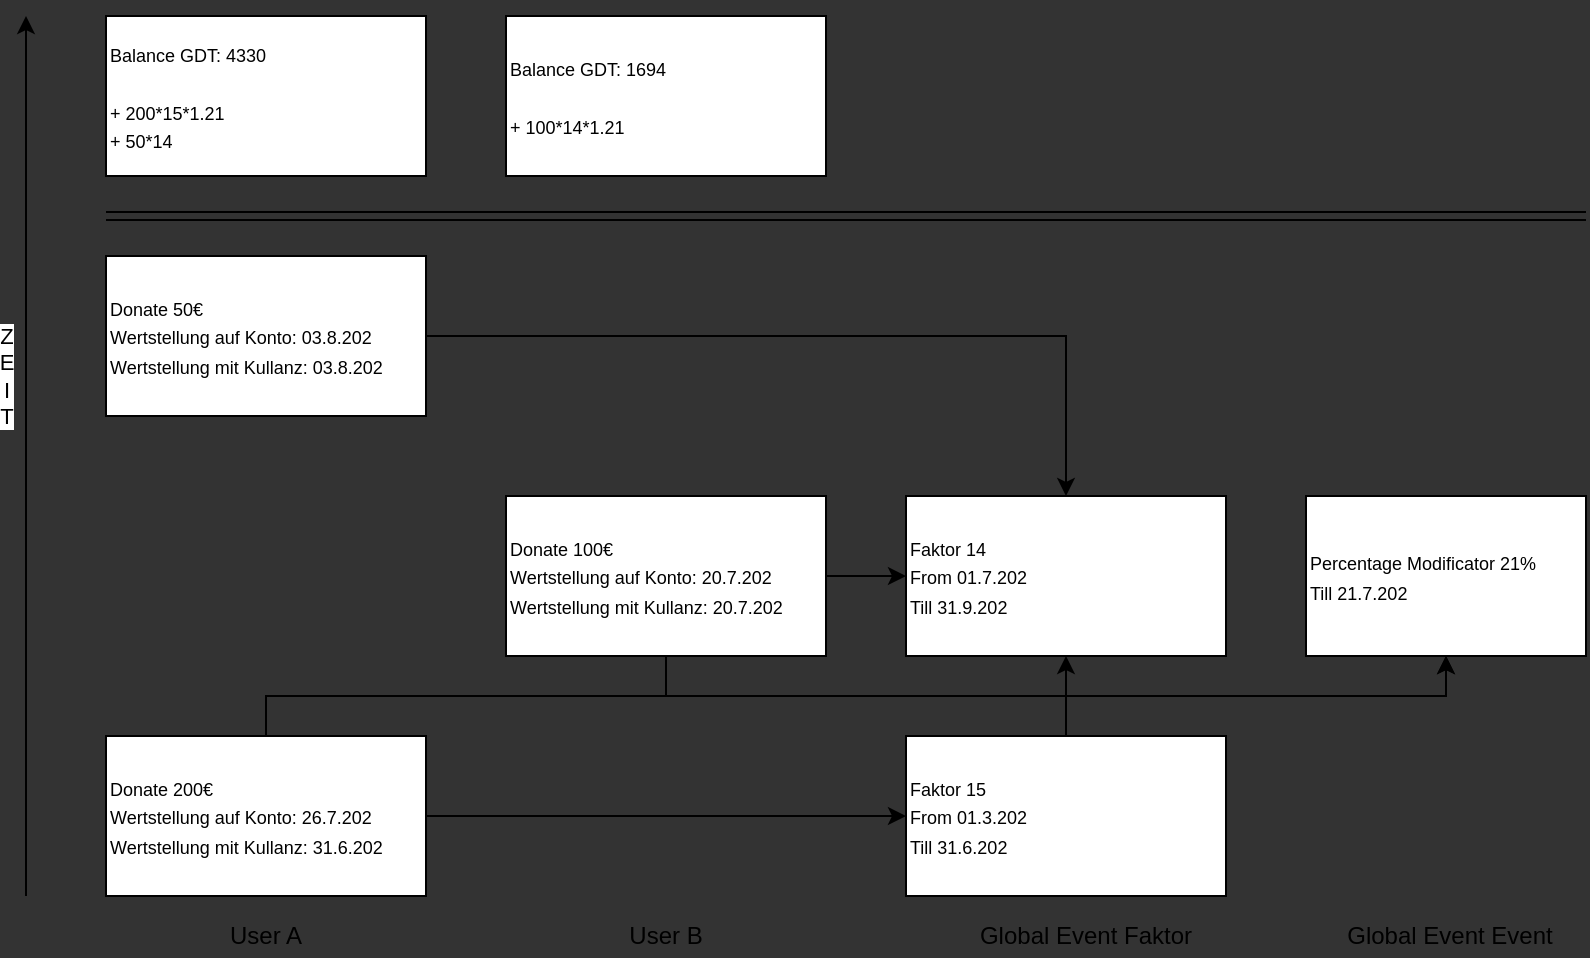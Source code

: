 <mxfile>
    <diagram id="GaAqcNbutVVauoa06GDW" name="Page-1">
        <mxGraphModel dx="1146" dy="698" grid="1" gridSize="10" guides="1" tooltips="1" connect="1" arrows="1" fold="1" page="1" pageScale="1" pageWidth="827" pageHeight="1169" background="#333333" math="0" shadow="0">
            <root>
                <mxCell id="0"/>
                <mxCell id="1" parent="0"/>
                <mxCell id="16" style="edgeStyle=orthogonalEdgeStyle;rounded=0;orthogonalLoop=1;jettySize=auto;html=1;exitX=1;exitY=0.5;exitDx=0;exitDy=0;entryX=0;entryY=0.5;entryDx=0;entryDy=0;" edge="1" parent="1" source="2" target="12">
                    <mxGeometry relative="1" as="geometry"/>
                </mxCell>
                <mxCell id="22" style="edgeStyle=orthogonalEdgeStyle;rounded=0;orthogonalLoop=1;jettySize=auto;html=1;exitX=0.5;exitY=0;exitDx=0;exitDy=0;entryX=0.5;entryY=1;entryDx=0;entryDy=0;" edge="1" parent="1" source="2" target="19">
                    <mxGeometry relative="1" as="geometry"/>
                </mxCell>
                <mxCell id="2" value="&lt;font style=&quot;font-size: 9px&quot;&gt;Donate 200€&lt;br&gt;Wertstellung auf Konto: 26.7.202&lt;br&gt;Wertstellung mit Kullanz: 31.6.202&lt;br&gt;&lt;/font&gt;" style="rounded=0;whiteSpace=wrap;html=1;align=left;" parent="1" vertex="1">
                    <mxGeometry x="80" y="400" width="160" height="80" as="geometry"/>
                </mxCell>
                <mxCell id="3" value="" style="endArrow=classic;html=1;" parent="1" edge="1">
                    <mxGeometry width="50" height="50" relative="1" as="geometry">
                        <mxPoint x="40" y="480" as="sourcePoint"/>
                        <mxPoint x="40" y="40" as="targetPoint"/>
                    </mxGeometry>
                </mxCell>
                <mxCell id="4" value="Z&lt;br&gt;E&lt;br&gt;I&lt;br&gt;T" style="edgeLabel;html=1;align=center;verticalAlign=middle;resizable=0;points=[];" parent="3" vertex="1" connectable="0">
                    <mxGeometry x="0.242" y="-2" relative="1" as="geometry">
                        <mxPoint x="-12" y="13" as="offset"/>
                    </mxGeometry>
                </mxCell>
                <mxCell id="6" value="User A" style="text;html=1;strokeColor=none;fillColor=none;align=center;verticalAlign=middle;whiteSpace=wrap;rounded=0;" vertex="1" parent="1">
                    <mxGeometry x="140" y="490" width="40" height="20" as="geometry"/>
                </mxCell>
                <mxCell id="17" style="edgeStyle=orthogonalEdgeStyle;rounded=0;orthogonalLoop=1;jettySize=auto;html=1;exitX=1;exitY=0.5;exitDx=0;exitDy=0;" edge="1" parent="1" source="8" target="14">
                    <mxGeometry relative="1" as="geometry"/>
                </mxCell>
                <mxCell id="20" style="edgeStyle=orthogonalEdgeStyle;rounded=0;orthogonalLoop=1;jettySize=auto;html=1;exitX=0.5;exitY=1;exitDx=0;exitDy=0;entryX=0.5;entryY=1;entryDx=0;entryDy=0;" edge="1" parent="1" source="8" target="19">
                    <mxGeometry relative="1" as="geometry"/>
                </mxCell>
                <mxCell id="8" value="&lt;font style=&quot;font-size: 9px&quot;&gt;Donate 100€&lt;br&gt;Wertstellung auf Konto: 20.7.202&lt;br&gt;Wertstellung mit Kullanz: 20.7.202&lt;br&gt;&lt;/font&gt;" style="rounded=0;whiteSpace=wrap;html=1;align=left;" vertex="1" parent="1">
                    <mxGeometry x="280" y="280" width="160" height="80" as="geometry"/>
                </mxCell>
                <mxCell id="9" value="User B" style="text;html=1;strokeColor=none;fillColor=none;align=center;verticalAlign=middle;whiteSpace=wrap;rounded=0;" vertex="1" parent="1">
                    <mxGeometry x="340" y="490" width="40" height="20" as="geometry"/>
                </mxCell>
                <mxCell id="10" value="Global Event Faktor" style="text;html=1;strokeColor=none;fillColor=none;align=center;verticalAlign=middle;whiteSpace=wrap;rounded=0;" vertex="1" parent="1">
                    <mxGeometry x="510" y="490" width="120" height="20" as="geometry"/>
                </mxCell>
                <mxCell id="15" style="edgeStyle=orthogonalEdgeStyle;rounded=0;orthogonalLoop=1;jettySize=auto;html=1;exitX=0.5;exitY=0;exitDx=0;exitDy=0;entryX=0.5;entryY=1;entryDx=0;entryDy=0;" edge="1" parent="1" source="12" target="14">
                    <mxGeometry relative="1" as="geometry"/>
                </mxCell>
                <mxCell id="12" value="&lt;font style=&quot;font-size: 9px&quot;&gt;Faktor 15&lt;br&gt;From 01.3.202&lt;br&gt;Till 31.6.202&lt;br&gt;&lt;/font&gt;" style="rounded=0;whiteSpace=wrap;html=1;align=left;" vertex="1" parent="1">
                    <mxGeometry x="480" y="400" width="160" height="80" as="geometry"/>
                </mxCell>
                <mxCell id="14" value="&lt;font style=&quot;font-size: 9px&quot;&gt;Faktor 14&lt;br&gt;From 01.7.202&lt;br&gt;Till 31.9.202&lt;br&gt;&lt;/font&gt;" style="rounded=0;whiteSpace=wrap;html=1;align=left;" vertex="1" parent="1">
                    <mxGeometry x="480" y="280" width="160" height="80" as="geometry"/>
                </mxCell>
                <mxCell id="18" value="Global Event Event" style="text;html=1;strokeColor=none;fillColor=none;align=center;verticalAlign=middle;whiteSpace=wrap;rounded=0;" vertex="1" parent="1">
                    <mxGeometry x="692" y="490" width="120" height="20" as="geometry"/>
                </mxCell>
                <mxCell id="19" value="&lt;font style=&quot;font-size: 9px&quot;&gt;Percentage Modificator 21%&lt;br&gt;Till 21.7.202&lt;br&gt;&lt;/font&gt;" style="rounded=0;whiteSpace=wrap;html=1;align=left;" vertex="1" parent="1">
                    <mxGeometry x="680" y="280" width="140" height="80" as="geometry"/>
                </mxCell>
                <mxCell id="24" style="edgeStyle=orthogonalEdgeStyle;rounded=0;orthogonalLoop=1;jettySize=auto;html=1;exitX=1;exitY=0.5;exitDx=0;exitDy=0;" edge="1" parent="1" source="23" target="14">
                    <mxGeometry relative="1" as="geometry"/>
                </mxCell>
                <mxCell id="23" value="&lt;font style=&quot;font-size: 9px&quot;&gt;Donate 50€&lt;br&gt;Wertstellung auf Konto: 03.8.202&lt;br&gt;Wertstellung mit Kullanz: 03.8.202&lt;br&gt;&lt;/font&gt;" style="rounded=0;whiteSpace=wrap;html=1;align=left;" vertex="1" parent="1">
                    <mxGeometry x="80" y="160" width="160" height="80" as="geometry"/>
                </mxCell>
                <mxCell id="25" value="" style="shape=link;html=1;" edge="1" parent="1">
                    <mxGeometry width="100" relative="1" as="geometry">
                        <mxPoint x="80" y="140" as="sourcePoint"/>
                        <mxPoint x="820" y="140" as="targetPoint"/>
                    </mxGeometry>
                </mxCell>
                <mxCell id="29" value="&lt;font style=&quot;font-size: 9px&quot;&gt;Balance GDT: 4330&lt;br&gt;&lt;br&gt;+ 200*15*1.21&lt;br&gt;+ 50*14&lt;br&gt;&lt;/font&gt;" style="rounded=0;whiteSpace=wrap;html=1;align=left;" vertex="1" parent="1">
                    <mxGeometry x="80" y="40" width="160" height="80" as="geometry"/>
                </mxCell>
                <mxCell id="30" value="&lt;font style=&quot;font-size: 9px&quot;&gt;Balance GDT: 1694&lt;br&gt;&lt;br&gt;+ 100*14*1.21&lt;br&gt;&lt;/font&gt;" style="rounded=0;whiteSpace=wrap;html=1;align=left;" vertex="1" parent="1">
                    <mxGeometry x="280" y="40" width="160" height="80" as="geometry"/>
                </mxCell>
            </root>
        </mxGraphModel>
    </diagram>
</mxfile>